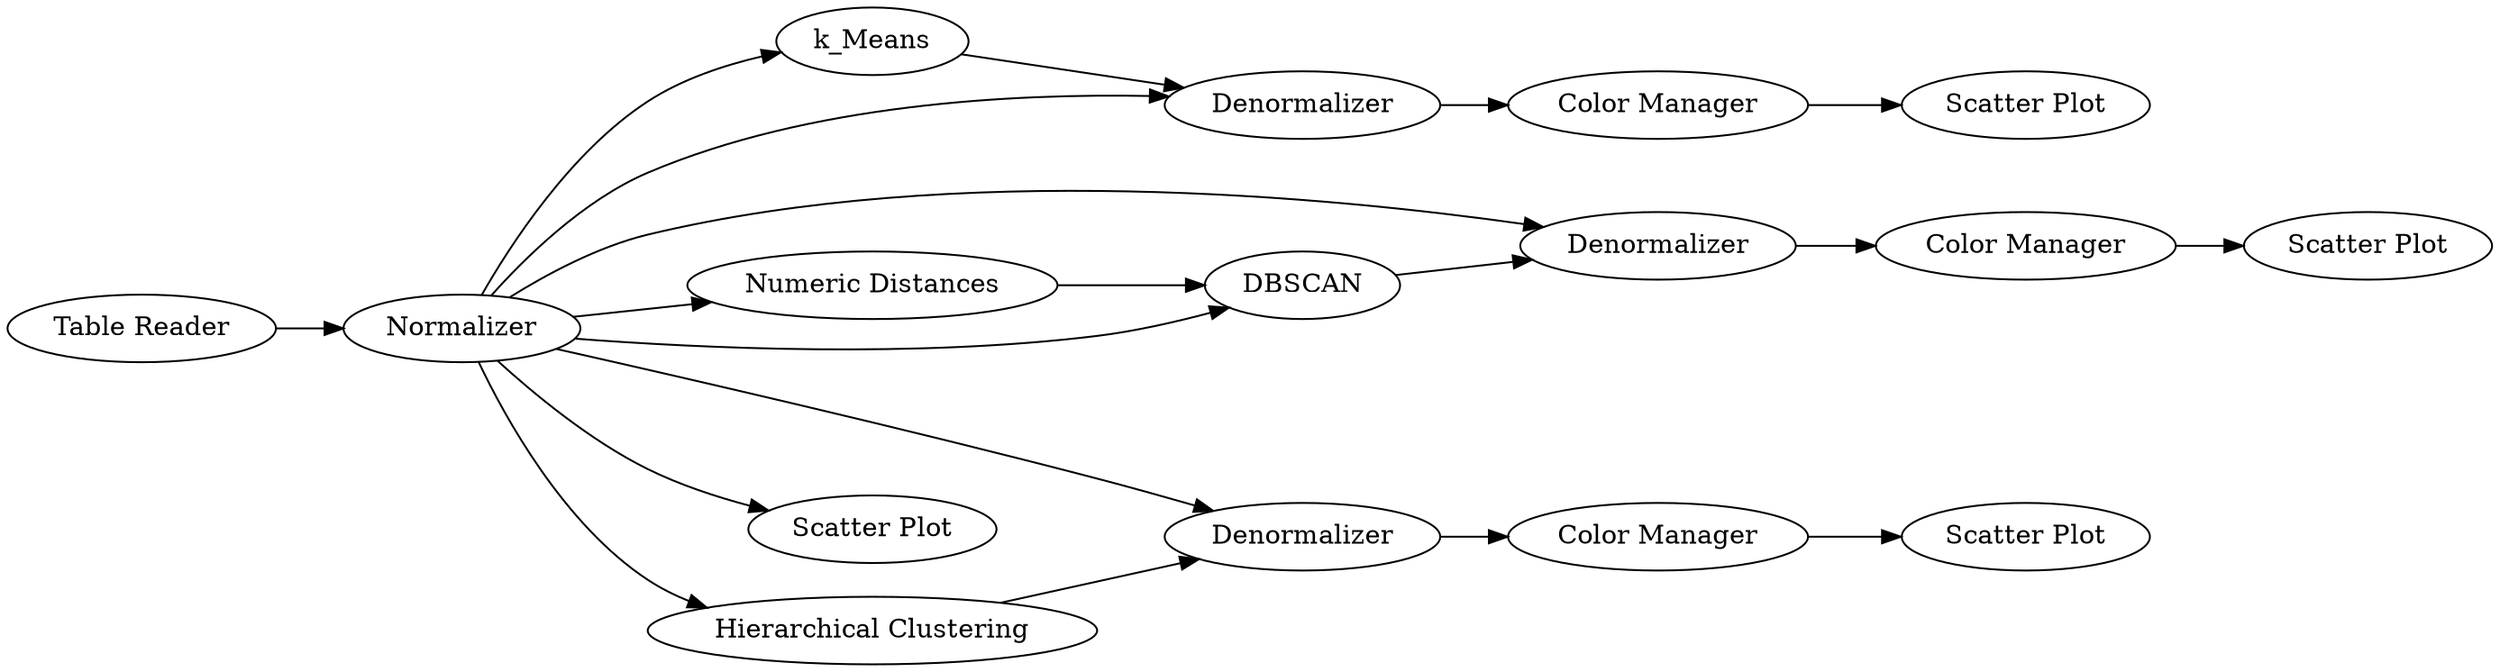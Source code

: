 digraph {
	"-7430554850350834198_146" [label="Color Manager"]
	"-7430554850350834198_143" [label="Scatter Plot"]
	"-7430554850350834198_148" [label=DBSCAN]
	"-7430554850350834198_135" [label=k_Means]
	"-7430554850350834198_142" [label="Color Manager"]
	"-7430554850350834198_147" [label="Scatter Plot"]
	"-7430554850350834198_145" [label=Denormalizer]
	"-7430554850350834198_150" [label="Color Manager"]
	"-7430554850350834198_152" [label="Numeric Distances"]
	"-7430554850350834198_141" [label=Denormalizer]
	"-7430554850350834198_140" [label=Normalizer]
	"-7430554850350834198_149" [label=Denormalizer]
	"-7430554850350834198_1" [label="Table Reader"]
	"-7430554850350834198_151" [label="Scatter Plot"]
	"-7430554850350834198_154" [label="Scatter Plot"]
	"-7430554850350834198_144" [label="Hierarchical Clustering"]
	"-7430554850350834198_140" -> "-7430554850350834198_154"
	"-7430554850350834198_148" -> "-7430554850350834198_149"
	"-7430554850350834198_144" -> "-7430554850350834198_145"
	"-7430554850350834198_140" -> "-7430554850350834198_141"
	"-7430554850350834198_152" -> "-7430554850350834198_148"
	"-7430554850350834198_135" -> "-7430554850350834198_141"
	"-7430554850350834198_140" -> "-7430554850350834198_144"
	"-7430554850350834198_142" -> "-7430554850350834198_143"
	"-7430554850350834198_149" -> "-7430554850350834198_150"
	"-7430554850350834198_140" -> "-7430554850350834198_148"
	"-7430554850350834198_140" -> "-7430554850350834198_152"
	"-7430554850350834198_140" -> "-7430554850350834198_149"
	"-7430554850350834198_146" -> "-7430554850350834198_147"
	"-7430554850350834198_150" -> "-7430554850350834198_151"
	"-7430554850350834198_1" -> "-7430554850350834198_140"
	"-7430554850350834198_145" -> "-7430554850350834198_146"
	"-7430554850350834198_141" -> "-7430554850350834198_142"
	"-7430554850350834198_140" -> "-7430554850350834198_135"
	"-7430554850350834198_140" -> "-7430554850350834198_145"
	rankdir=LR
}
